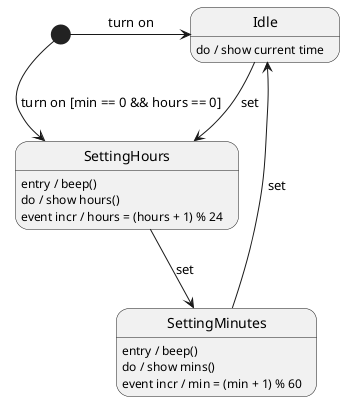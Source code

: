 @startuml

[*] -> Idle : turn on
[*] --> SettingHours : turn on [min == 0 && hours == 0]
Idle --> SettingHours : set
SettingHours --> SettingMinutes : set
SettingMinutes --> Idle : set

Idle : do / show current time
SettingHours : entry / beep()
SettingHours : do / show hours()
SettingHours : event incr / hours = (hours + 1) % 24

SettingMinutes : entry / beep()
SettingMinutes : do / show mins()
SettingMinutes : event incr / min = (min + 1) % 60

@enduml
